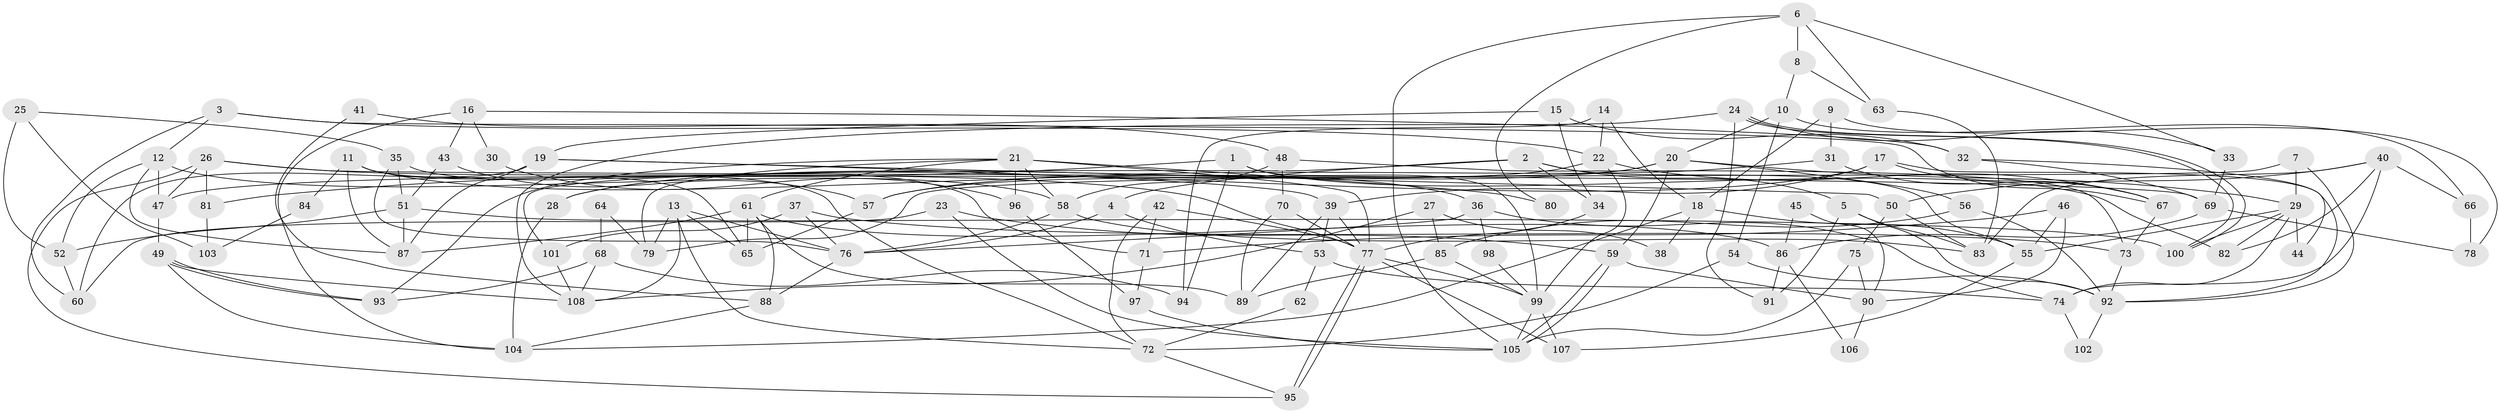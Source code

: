 // coarse degree distribution, {5: 0.1791044776119403, 6: 0.14925373134328357, 3: 0.16417910447761194, 7: 0.07462686567164178, 4: 0.208955223880597, 9: 0.05970149253731343, 8: 0.07462686567164178, 2: 0.08955223880597014}
// Generated by graph-tools (version 1.1) at 2025/24/03/03/25 07:24:04]
// undirected, 108 vertices, 216 edges
graph export_dot {
graph [start="1"]
  node [color=gray90,style=filled];
  1;
  2;
  3;
  4;
  5;
  6;
  7;
  8;
  9;
  10;
  11;
  12;
  13;
  14;
  15;
  16;
  17;
  18;
  19;
  20;
  21;
  22;
  23;
  24;
  25;
  26;
  27;
  28;
  29;
  30;
  31;
  32;
  33;
  34;
  35;
  36;
  37;
  38;
  39;
  40;
  41;
  42;
  43;
  44;
  45;
  46;
  47;
  48;
  49;
  50;
  51;
  52;
  53;
  54;
  55;
  56;
  57;
  58;
  59;
  60;
  61;
  62;
  63;
  64;
  65;
  66;
  67;
  68;
  69;
  70;
  71;
  72;
  73;
  74;
  75;
  76;
  77;
  78;
  79;
  80;
  81;
  82;
  83;
  84;
  85;
  86;
  87;
  88;
  89;
  90;
  91;
  92;
  93;
  94;
  95;
  96;
  97;
  98;
  99;
  100;
  101;
  102;
  103;
  104;
  105;
  106;
  107;
  108;
  1 -- 99;
  1 -- 82;
  1 -- 81;
  1 -- 94;
  2 -- 5;
  2 -- 55;
  2 -- 4;
  2 -- 34;
  2 -- 101;
  3 -- 12;
  3 -- 67;
  3 -- 22;
  3 -- 60;
  4 -- 76;
  4 -- 53;
  5 -- 92;
  5 -- 83;
  5 -- 91;
  6 -- 33;
  6 -- 105;
  6 -- 8;
  6 -- 63;
  6 -- 80;
  7 -- 29;
  7 -- 92;
  7 -- 79;
  8 -- 63;
  8 -- 10;
  9 -- 31;
  9 -- 18;
  9 -- 78;
  10 -- 66;
  10 -- 20;
  10 -- 54;
  11 -- 72;
  11 -- 36;
  11 -- 65;
  11 -- 84;
  11 -- 87;
  12 -- 87;
  12 -- 52;
  12 -- 47;
  12 -- 58;
  13 -- 65;
  13 -- 108;
  13 -- 72;
  13 -- 76;
  13 -- 79;
  14 -- 94;
  14 -- 22;
  14 -- 18;
  15 -- 34;
  15 -- 19;
  15 -- 32;
  16 -- 32;
  16 -- 104;
  16 -- 30;
  16 -- 43;
  17 -- 28;
  17 -- 92;
  17 -- 39;
  17 -- 67;
  18 -- 55;
  18 -- 38;
  18 -- 104;
  19 -- 39;
  19 -- 87;
  19 -- 50;
  19 -- 60;
  20 -- 29;
  20 -- 28;
  20 -- 47;
  20 -- 56;
  20 -- 59;
  21 -- 79;
  21 -- 77;
  21 -- 58;
  21 -- 61;
  21 -- 80;
  21 -- 93;
  21 -- 96;
  22 -- 99;
  22 -- 57;
  22 -- 67;
  23 -- 59;
  23 -- 60;
  23 -- 105;
  24 -- 100;
  24 -- 100;
  24 -- 108;
  24 -- 33;
  24 -- 91;
  25 -- 35;
  25 -- 52;
  25 -- 103;
  26 -- 77;
  26 -- 47;
  26 -- 69;
  26 -- 81;
  26 -- 95;
  27 -- 108;
  27 -- 85;
  27 -- 38;
  28 -- 104;
  29 -- 55;
  29 -- 100;
  29 -- 44;
  29 -- 74;
  29 -- 82;
  30 -- 96;
  31 -- 57;
  31 -- 67;
  32 -- 69;
  32 -- 44;
  33 -- 69;
  34 -- 77;
  35 -- 76;
  35 -- 51;
  35 -- 71;
  36 -- 74;
  36 -- 76;
  36 -- 98;
  37 -- 73;
  37 -- 76;
  37 -- 101;
  39 -- 89;
  39 -- 53;
  39 -- 77;
  40 -- 83;
  40 -- 74;
  40 -- 50;
  40 -- 66;
  40 -- 82;
  41 -- 48;
  41 -- 88;
  42 -- 77;
  42 -- 72;
  42 -- 71;
  43 -- 57;
  43 -- 51;
  45 -- 86;
  45 -- 90;
  46 -- 90;
  46 -- 71;
  46 -- 55;
  47 -- 49;
  48 -- 70;
  48 -- 58;
  48 -- 73;
  49 -- 93;
  49 -- 93;
  49 -- 104;
  49 -- 108;
  50 -- 75;
  50 -- 83;
  51 -- 87;
  51 -- 52;
  51 -- 100;
  52 -- 60;
  53 -- 62;
  53 -- 74;
  54 -- 72;
  54 -- 92;
  55 -- 107;
  56 -- 92;
  56 -- 85;
  57 -- 65;
  58 -- 76;
  58 -- 83;
  59 -- 105;
  59 -- 105;
  59 -- 90;
  61 -- 88;
  61 -- 65;
  61 -- 86;
  61 -- 87;
  61 -- 89;
  62 -- 72;
  63 -- 83;
  64 -- 79;
  64 -- 68;
  66 -- 78;
  67 -- 73;
  68 -- 108;
  68 -- 93;
  68 -- 94;
  69 -- 86;
  69 -- 78;
  70 -- 89;
  70 -- 77;
  71 -- 97;
  72 -- 95;
  73 -- 92;
  74 -- 102;
  75 -- 105;
  75 -- 90;
  76 -- 88;
  77 -- 95;
  77 -- 95;
  77 -- 99;
  77 -- 107;
  81 -- 103;
  84 -- 103;
  85 -- 99;
  85 -- 89;
  86 -- 91;
  86 -- 106;
  88 -- 104;
  90 -- 106;
  92 -- 102;
  96 -- 97;
  97 -- 105;
  98 -- 99;
  99 -- 105;
  99 -- 107;
  101 -- 108;
}
